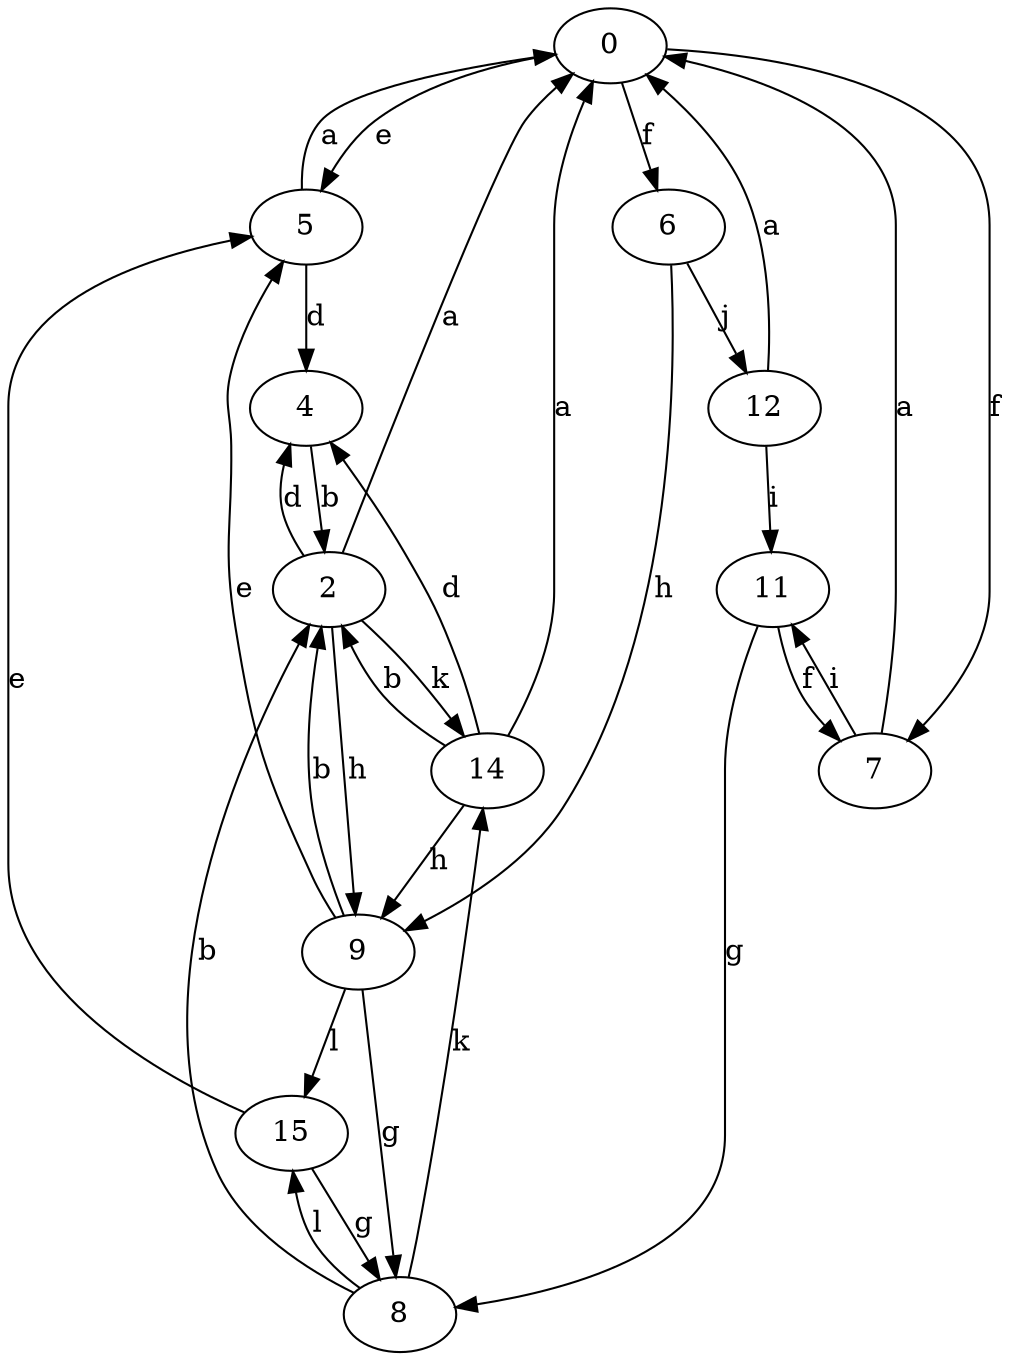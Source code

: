 strict digraph  {
0;
2;
4;
5;
6;
7;
8;
9;
11;
12;
14;
15;
0 -> 5  [label=e];
0 -> 6  [label=f];
0 -> 7  [label=f];
2 -> 0  [label=a];
2 -> 4  [label=d];
2 -> 9  [label=h];
2 -> 14  [label=k];
4 -> 2  [label=b];
5 -> 0  [label=a];
5 -> 4  [label=d];
6 -> 9  [label=h];
6 -> 12  [label=j];
7 -> 0  [label=a];
7 -> 11  [label=i];
8 -> 2  [label=b];
8 -> 14  [label=k];
8 -> 15  [label=l];
9 -> 2  [label=b];
9 -> 5  [label=e];
9 -> 8  [label=g];
9 -> 15  [label=l];
11 -> 7  [label=f];
11 -> 8  [label=g];
12 -> 0  [label=a];
12 -> 11  [label=i];
14 -> 0  [label=a];
14 -> 2  [label=b];
14 -> 4  [label=d];
14 -> 9  [label=h];
15 -> 5  [label=e];
15 -> 8  [label=g];
}
